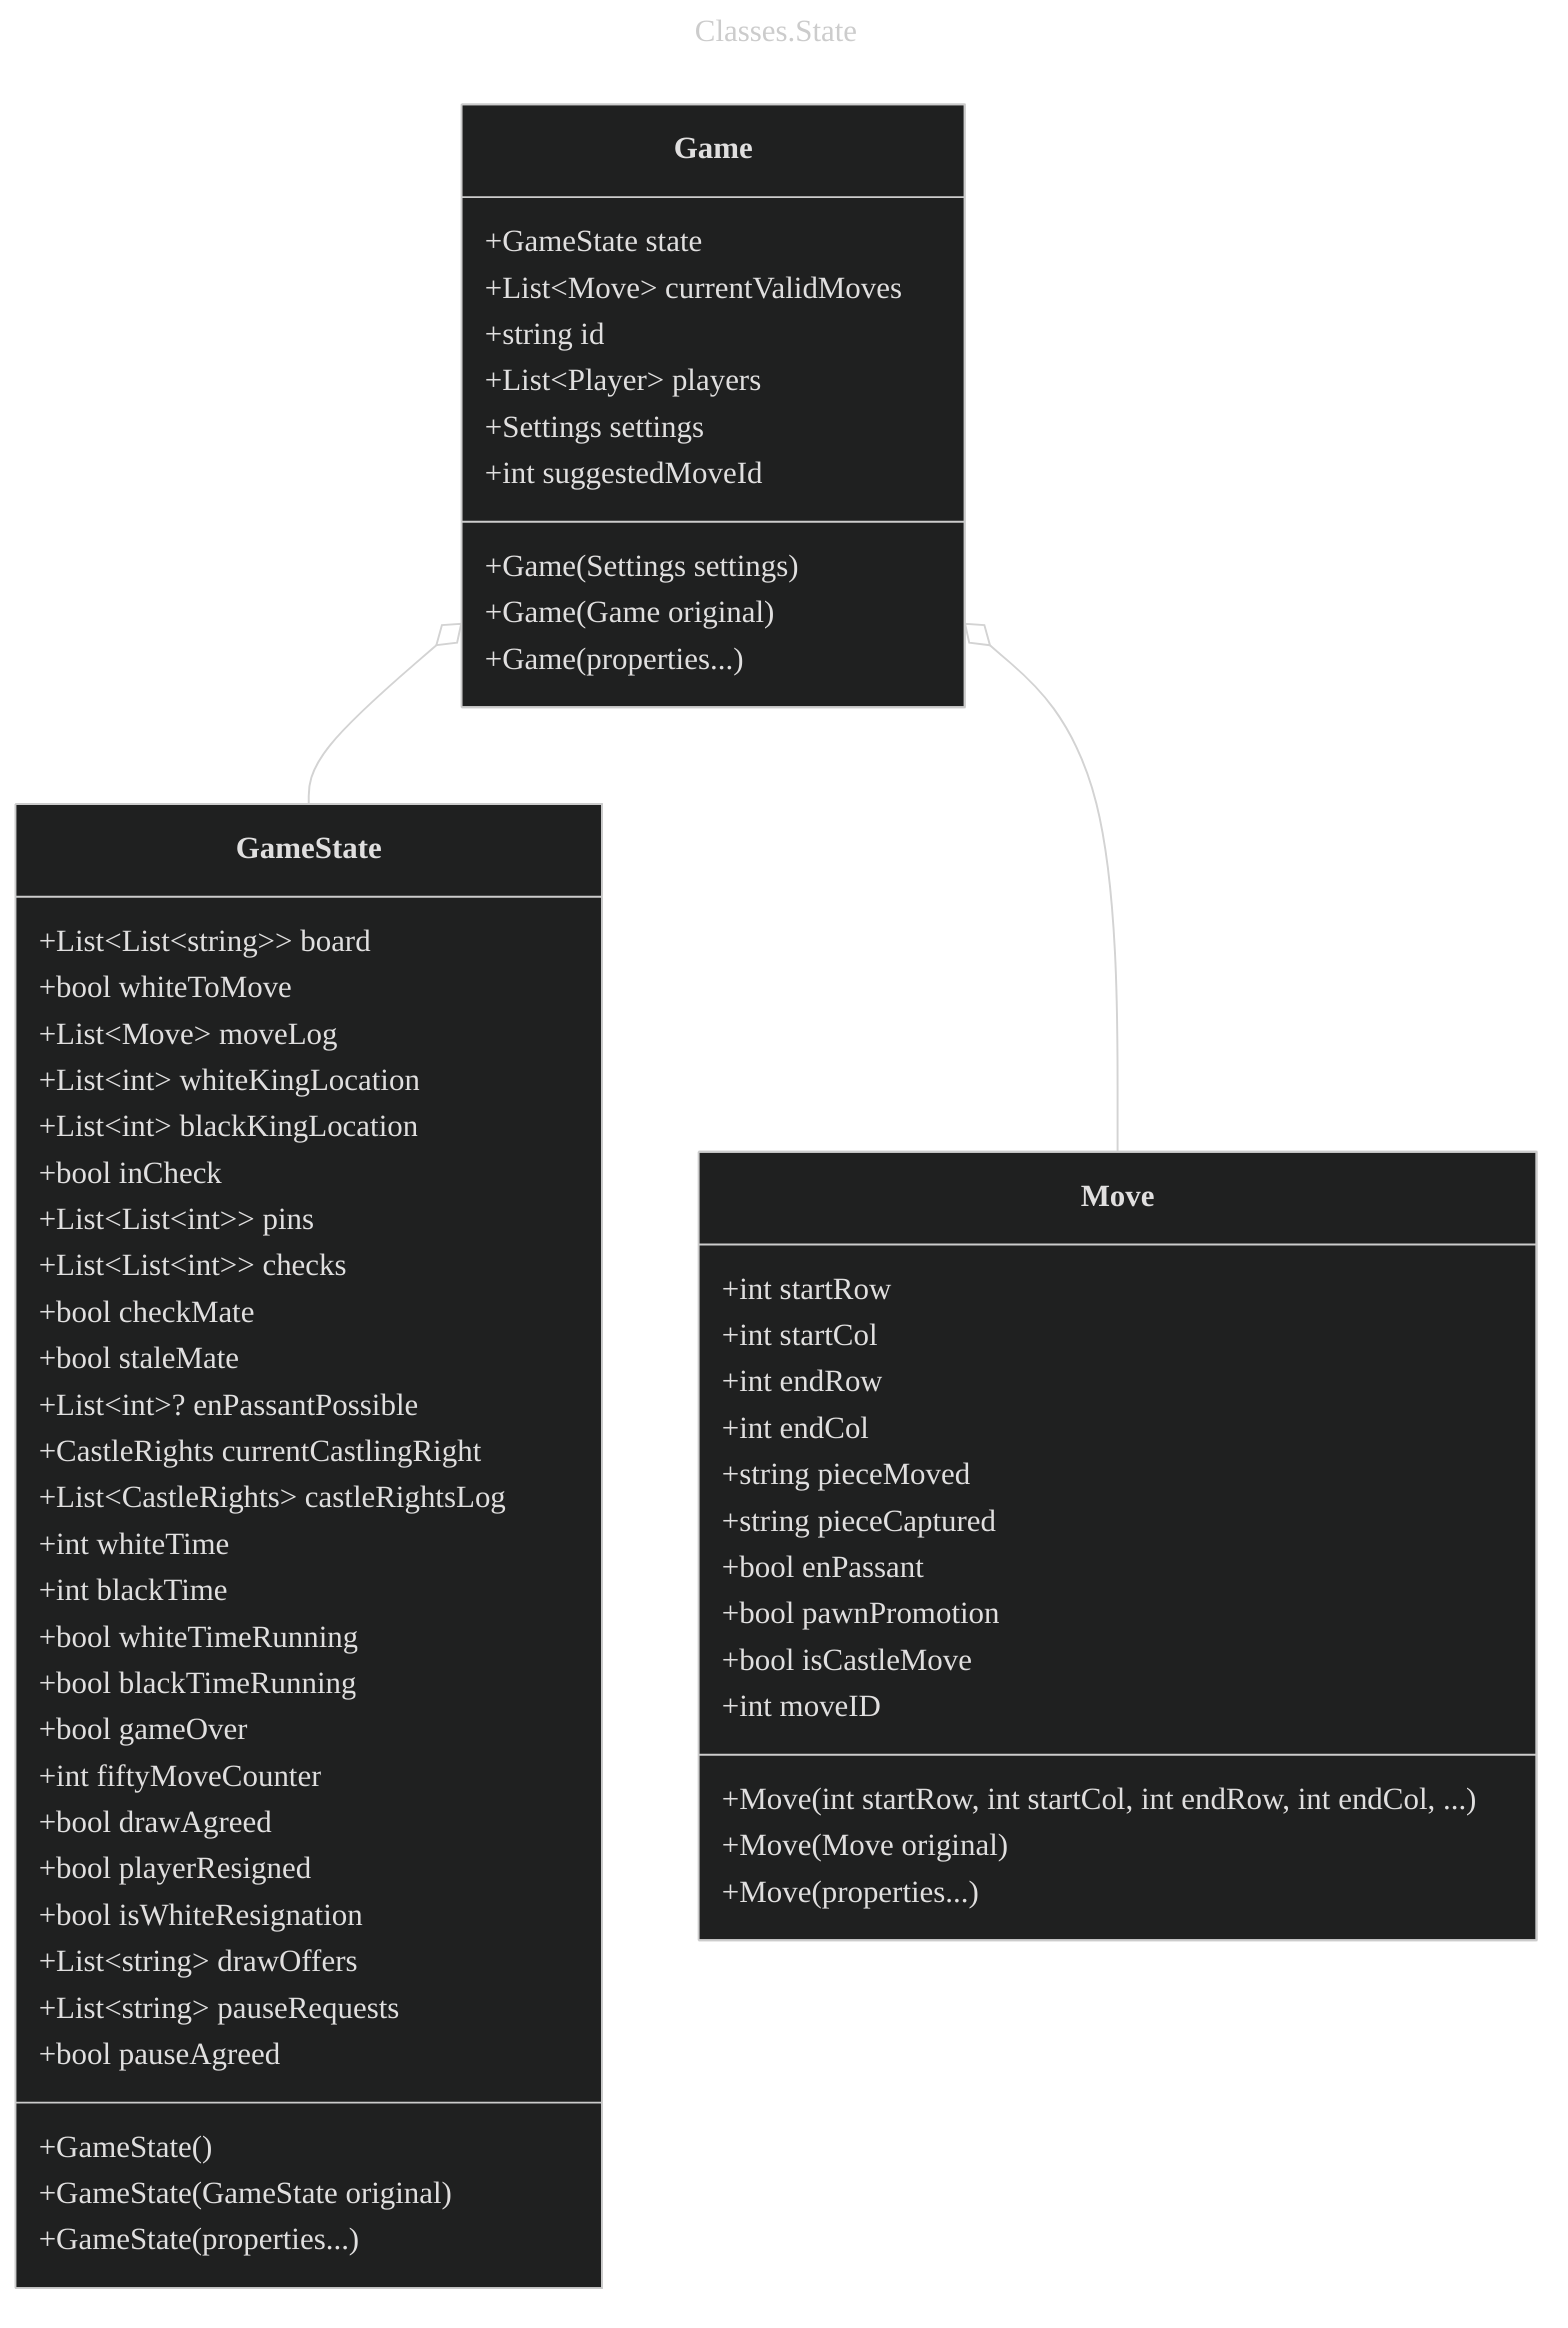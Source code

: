---
title: Classes.State
config:
  theme: dark
  themeVariables:
    fontFamily: Trebuchet MS
    fontSize: 16px
  markdownAutoWrap: true
  wrap: true
  wrappingWidth: 100
---

classDiagram
class Game {
  +GameState state
  +List~Move~ currentValidMoves
  +string id
  +List~Player~ players
  +Settings settings
  +int suggestedMoveId

  +Game(Settings settings)
  +Game(Game original)
  +Game(properties...)
}
class GameState {
  +List~List~string~~ board
  +bool whiteToMove
  +List~Move~ moveLog
  +List~int~ whiteKingLocation
  +List~int~ blackKingLocation
  +bool inCheck
  +List~List~int~~ pins
  +List~List~int~~ checks
  +bool checkMate
  +bool staleMate
  +List~int~? enPassantPossible
  +CastleRights currentCastlingRight
  +List~CastleRights~ castleRightsLog
  +int whiteTime
  +int blackTime
  +bool whiteTimeRunning
  +bool blackTimeRunning
  +bool gameOver
  +int fiftyMoveCounter
  +bool drawAgreed
  +bool playerResigned
  +bool isWhiteResignation
  +List~string~ drawOffers
  +List~string~ pauseRequests
  +bool pauseAgreed

  +GameState()
  +GameState(GameState original)
  +GameState(properties...)
}
class Move {
  +int startRow
  +int startCol
  +int endRow
  +int endCol
  +string pieceMoved
  +string pieceCaptured
  +bool enPassant
  +bool pawnPromotion
  +bool isCastleMove
  +int moveID

  +Move(int startRow, int startCol, int endRow, int endCol, ...)
  +Move(Move original)
  +Move(properties...)
}

Game o-- GameState
Game o-- Move